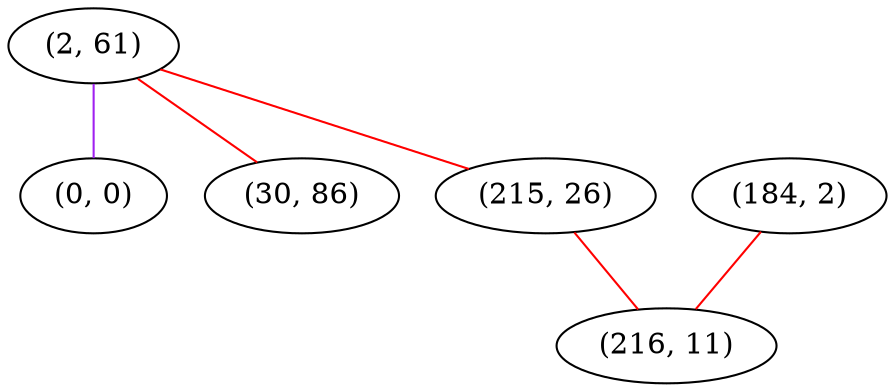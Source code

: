 graph "" {
"(2, 61)";
"(0, 0)";
"(30, 86)";
"(184, 2)";
"(215, 26)";
"(216, 11)";
"(2, 61)" -- "(0, 0)"  [color=purple, key=0, weight=4];
"(2, 61)" -- "(215, 26)"  [color=red, key=0, weight=1];
"(2, 61)" -- "(30, 86)"  [color=red, key=0, weight=1];
"(184, 2)" -- "(216, 11)"  [color=red, key=0, weight=1];
"(215, 26)" -- "(216, 11)"  [color=red, key=0, weight=1];
}
